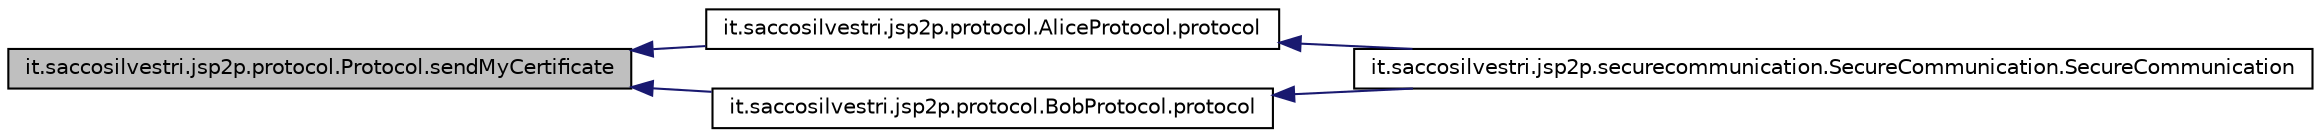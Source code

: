 digraph G
{
  edge [fontname="Helvetica",fontsize="10",labelfontname="Helvetica",labelfontsize="10"];
  node [fontname="Helvetica",fontsize="10",shape=record];
  rankdir="LR";
  Node1 [label="it.saccosilvestri.jsp2p.protocol.Protocol.sendMyCertificate",height=0.2,width=0.4,color="black", fillcolor="grey75", style="filled" fontcolor="black"];
  Node1 -> Node2 [dir="back",color="midnightblue",fontsize="10",style="solid",fontname="Helvetica"];
  Node2 [label="it.saccosilvestri.jsp2p.protocol.AliceProtocol.protocol",height=0.2,width=0.4,color="black", fillcolor="white", style="filled",URL="$classit_1_1saccosilvestri_1_1jsp2p_1_1protocol_1_1_alice_protocol.html#a60cbfe1906bfbd7b95a7d21cec977843",tooltip="Protocollo per lo scambio della chiave di sessione."];
  Node2 -> Node3 [dir="back",color="midnightblue",fontsize="10",style="solid",fontname="Helvetica"];
  Node3 [label="it.saccosilvestri.jsp2p.securecommunication.SecureCommunication.SecureCommunication",height=0.2,width=0.4,color="black", fillcolor="white", style="filled",URL="$classit_1_1saccosilvestri_1_1jsp2p_1_1securecommunication_1_1_secure_communication.html#a4007043b898d6773ed536da026adea5f",tooltip="Il costruttore inizializza il logger ed esegue la parte di protocollo che gli compete decidendo in ba..."];
  Node1 -> Node4 [dir="back",color="midnightblue",fontsize="10",style="solid",fontname="Helvetica"];
  Node4 [label="it.saccosilvestri.jsp2p.protocol.BobProtocol.protocol",height=0.2,width=0.4,color="black", fillcolor="white", style="filled",URL="$classit_1_1saccosilvestri_1_1jsp2p_1_1protocol_1_1_bob_protocol.html#af5e630fb51c6acf73adc5cd5a76017a2",tooltip="Protocollo per lo scambio della chiave di sessione."];
  Node4 -> Node3 [dir="back",color="midnightblue",fontsize="10",style="solid",fontname="Helvetica"];
}
